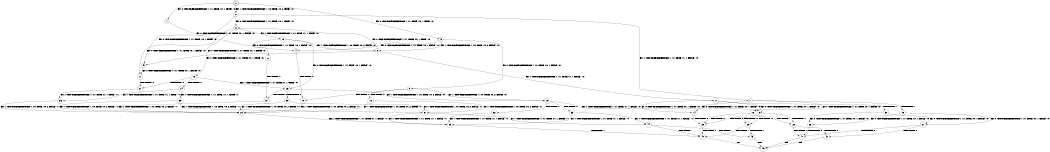 digraph BCG {
size = "7, 10.5";
center = TRUE;
node [shape = circle];
0 [peripheries = 2];
0 -> 1 [label = "EX !0 !ATOMIC_EXCH_BRANCH (1, +1, TRUE, +0, 1, TRUE) !:0:"];
0 -> 2 [label = "EX !1 !ATOMIC_EXCH_BRANCH (1, +0, TRUE, +0, 2, TRUE) !:0:"];
0 -> 3 [label = "EX !0 !ATOMIC_EXCH_BRANCH (1, +1, TRUE, +0, 1, TRUE) !:0:"];
1 -> 4 [label = "EX !0 !ATOMIC_EXCH_BRANCH (1, +1, TRUE, +0, 1, FALSE) !:0:"];
2 -> 5 [label = "EX !0 !ATOMIC_EXCH_BRANCH (1, +1, TRUE, +0, 1, TRUE) !:0:"];
2 -> 6 [label = "EX !0 !ATOMIC_EXCH_BRANCH (1, +1, TRUE, +0, 1, TRUE) !:0:"];
2 -> 7 [label = "EX !1 !ATOMIC_EXCH_BRANCH (1, +1, TRUE, +1, 1, FALSE) !:0:"];
3 -> 4 [label = "EX !0 !ATOMIC_EXCH_BRANCH (1, +1, TRUE, +0, 1, FALSE) !:0:"];
3 -> 8 [label = "EX !1 !ATOMIC_EXCH_BRANCH (1, +0, TRUE, +0, 2, FALSE) !:0:"];
3 -> 9 [label = "EX !0 !ATOMIC_EXCH_BRANCH (1, +1, TRUE, +0, 1, FALSE) !:0:"];
4 -> 10 [label = "TERMINATE !0"];
5 -> 11 [label = "EX !0 !ATOMIC_EXCH_BRANCH (1, +1, TRUE, +0, 1, FALSE) !:0:"];
6 -> 11 [label = "EX !0 !ATOMIC_EXCH_BRANCH (1, +1, TRUE, +0, 1, FALSE) !:0:"];
6 -> 12 [label = "EX !1 !ATOMIC_EXCH_BRANCH (1, +1, TRUE, +1, 1, TRUE) !:0:"];
6 -> 13 [label = "EX !0 !ATOMIC_EXCH_BRANCH (1, +1, TRUE, +0, 1, FALSE) !:0:"];
7 -> 14 [label = "EX !0 !ATOMIC_EXCH_BRANCH (1, +1, TRUE, +0, 1, FALSE) !:0:"];
7 -> 15 [label = "TERMINATE !1"];
7 -> 16 [label = "EX !0 !ATOMIC_EXCH_BRANCH (1, +1, TRUE, +0, 1, FALSE) !:0:"];
8 -> 5 [label = "EX !0 !ATOMIC_EXCH_BRANCH (1, +1, TRUE, +0, 1, TRUE) !:0:"];
8 -> 17 [label = "EX !1 !ATOMIC_EXCH_BRANCH (1, +1, TRUE, +1, 1, FALSE) !:0:"];
8 -> 6 [label = "EX !0 !ATOMIC_EXCH_BRANCH (1, +1, TRUE, +0, 1, TRUE) !:0:"];
9 -> 10 [label = "TERMINATE !0"];
9 -> 18 [label = "TERMINATE !0"];
9 -> 19 [label = "EX !1 !ATOMIC_EXCH_BRANCH (1, +0, TRUE, +0, 2, FALSE) !:0:"];
10 -> 20 [label = "EX !1 !ATOMIC_EXCH_BRANCH (1, +0, TRUE, +0, 2, FALSE) !:1:"];
11 -> 21 [label = "TERMINATE !0"];
12 -> 22 [label = "EX !0 !ATOMIC_EXCH_BRANCH (1, +1, TRUE, +0, 1, FALSE) !:0:"];
12 -> 8 [label = "EX !1 !ATOMIC_EXCH_BRANCH (1, +0, TRUE, +0, 2, FALSE) !:0:"];
12 -> 23 [label = "EX !0 !ATOMIC_EXCH_BRANCH (1, +1, TRUE, +0, 1, FALSE) !:0:"];
13 -> 21 [label = "TERMINATE !0"];
13 -> 24 [label = "TERMINATE !0"];
13 -> 23 [label = "EX !1 !ATOMIC_EXCH_BRANCH (1, +1, TRUE, +1, 1, TRUE) !:0:"];
14 -> 25 [label = "TERMINATE !0"];
15 -> 26 [label = "EX !0 !ATOMIC_EXCH_BRANCH (1, +1, TRUE, +0, 1, FALSE) !:0:"];
15 -> 27 [label = "EX !0 !ATOMIC_EXCH_BRANCH (1, +1, TRUE, +0, 1, FALSE) !:0:"];
16 -> 25 [label = "TERMINATE !0"];
16 -> 28 [label = "TERMINATE !1"];
16 -> 29 [label = "TERMINATE !0"];
17 -> 14 [label = "EX !0 !ATOMIC_EXCH_BRANCH (1, +1, TRUE, +0, 1, FALSE) !:0:"];
17 -> 30 [label = "TERMINATE !1"];
17 -> 16 [label = "EX !0 !ATOMIC_EXCH_BRANCH (1, +1, TRUE, +0, 1, FALSE) !:0:"];
18 -> 20 [label = "EX !1 !ATOMIC_EXCH_BRANCH (1, +0, TRUE, +0, 2, FALSE) !:1:"];
18 -> 31 [label = "EX !1 !ATOMIC_EXCH_BRANCH (1, +0, TRUE, +0, 2, FALSE) !:1:"];
19 -> 32 [label = "TERMINATE !0"];
19 -> 33 [label = "TERMINATE !0"];
19 -> 34 [label = "EX !1 !ATOMIC_EXCH_BRANCH (1, +1, TRUE, +1, 1, FALSE) !:0:"];
20 -> 35 [label = "EX !1 !ATOMIC_EXCH_BRANCH (1, +1, TRUE, +1, 1, FALSE) !:1:"];
21 -> 36 [label = "EX !1 !ATOMIC_EXCH_BRANCH (1, +1, TRUE, +1, 1, TRUE) !:1:"];
22 -> 37 [label = "TERMINATE !0"];
23 -> 37 [label = "TERMINATE !0"];
23 -> 38 [label = "TERMINATE !0"];
23 -> 19 [label = "EX !1 !ATOMIC_EXCH_BRANCH (1, +0, TRUE, +0, 2, FALSE) !:0:"];
24 -> 36 [label = "EX !1 !ATOMIC_EXCH_BRANCH (1, +1, TRUE, +1, 1, TRUE) !:1:"];
24 -> 39 [label = "EX !1 !ATOMIC_EXCH_BRANCH (1, +1, TRUE, +1, 1, TRUE) !:1:"];
25 -> 40 [label = "TERMINATE !1"];
26 -> 41 [label = "TERMINATE !0"];
27 -> 41 [label = "TERMINATE !0"];
27 -> 42 [label = "TERMINATE !0"];
28 -> 41 [label = "TERMINATE !0"];
28 -> 42 [label = "TERMINATE !0"];
29 -> 40 [label = "TERMINATE !1"];
29 -> 43 [label = "TERMINATE !1"];
30 -> 26 [label = "EX !0 !ATOMIC_EXCH_BRANCH (1, +1, TRUE, +0, 1, FALSE) !:0:"];
30 -> 27 [label = "EX !0 !ATOMIC_EXCH_BRANCH (1, +1, TRUE, +0, 1, FALSE) !:0:"];
31 -> 35 [label = "EX !1 !ATOMIC_EXCH_BRANCH (1, +1, TRUE, +1, 1, FALSE) !:1:"];
31 -> 44 [label = "EX !1 !ATOMIC_EXCH_BRANCH (1, +1, TRUE, +1, 1, FALSE) !:1:"];
32 -> 35 [label = "EX !1 !ATOMIC_EXCH_BRANCH (1, +1, TRUE, +1, 1, FALSE) !:1:"];
33 -> 35 [label = "EX !1 !ATOMIC_EXCH_BRANCH (1, +1, TRUE, +1, 1, FALSE) !:1:"];
33 -> 44 [label = "EX !1 !ATOMIC_EXCH_BRANCH (1, +1, TRUE, +1, 1, FALSE) !:1:"];
34 -> 25 [label = "TERMINATE !0"];
34 -> 28 [label = "TERMINATE !1"];
34 -> 29 [label = "TERMINATE !0"];
35 -> 40 [label = "TERMINATE !1"];
36 -> 20 [label = "EX !1 !ATOMIC_EXCH_BRANCH (1, +0, TRUE, +0, 2, FALSE) !:1:"];
37 -> 20 [label = "EX !1 !ATOMIC_EXCH_BRANCH (1, +0, TRUE, +0, 2, FALSE) !:1:"];
38 -> 20 [label = "EX !1 !ATOMIC_EXCH_BRANCH (1, +0, TRUE, +0, 2, FALSE) !:1:"];
38 -> 31 [label = "EX !1 !ATOMIC_EXCH_BRANCH (1, +0, TRUE, +0, 2, FALSE) !:1:"];
39 -> 20 [label = "EX !1 !ATOMIC_EXCH_BRANCH (1, +0, TRUE, +0, 2, FALSE) !:1:"];
39 -> 31 [label = "EX !1 !ATOMIC_EXCH_BRANCH (1, +0, TRUE, +0, 2, FALSE) !:1:"];
40 -> 45 [label = "exit"];
41 -> 45 [label = "exit"];
42 -> 45 [label = "exit"];
43 -> 45 [label = "exit"];
44 -> 40 [label = "TERMINATE !1"];
44 -> 43 [label = "TERMINATE !1"];
}
